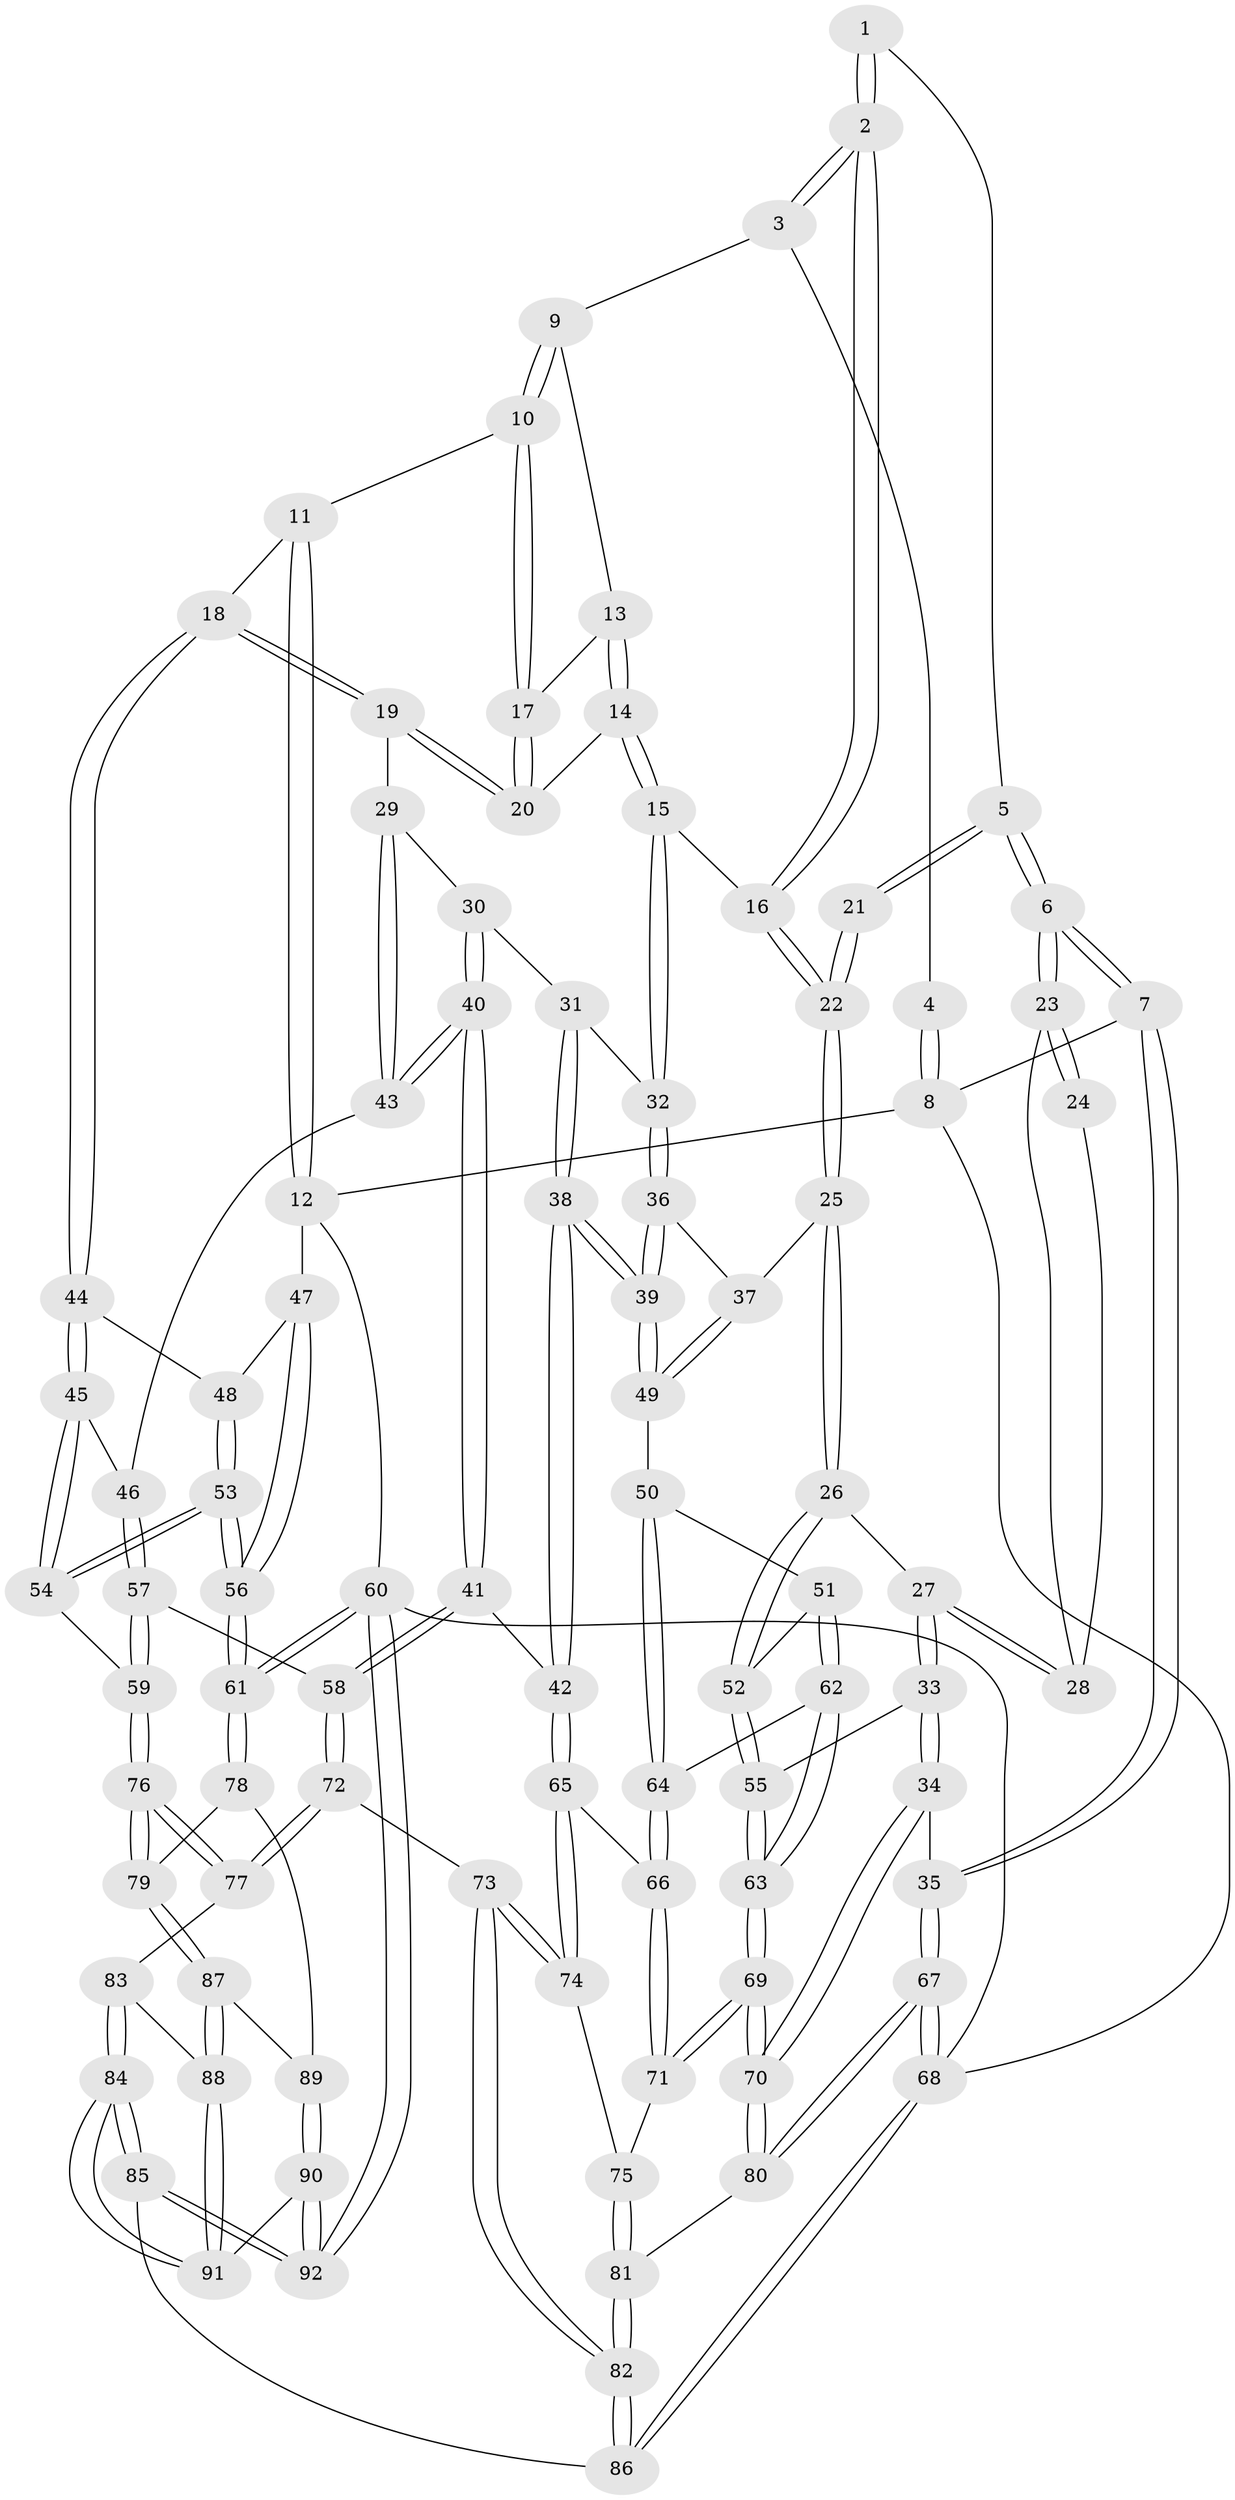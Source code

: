// Generated by graph-tools (version 1.1) at 2025/11/02/27/25 16:11:53]
// undirected, 92 vertices, 227 edges
graph export_dot {
graph [start="1"]
  node [color=gray90,style=filled];
  1 [pos="+0.15161994505074006+0"];
  2 [pos="+0.3335532485551007+0.12849461227531045"];
  3 [pos="+0.4195437538601211+0"];
  4 [pos="+0.0679295161946192+0"];
  5 [pos="+0.16756229076614823+0.0914048466157363"];
  6 [pos="+0+0.08043870723109643"];
  7 [pos="+0+0.03856831494417409"];
  8 [pos="+0+0"];
  9 [pos="+0.5173813387912628+0"];
  10 [pos="+0.8103075106728892+0"];
  11 [pos="+0.8189637904410376+0"];
  12 [pos="+1+0"];
  13 [pos="+0.522487505120133+0.021359915525346586"];
  14 [pos="+0.5043714747525099+0.16099706627324128"];
  15 [pos="+0.43733676325014054+0.19610902581236542"];
  16 [pos="+0.3297995338986297+0.15705341485009475"];
  17 [pos="+0.6226939677433462+0.13255728243407455"];
  18 [pos="+0.7821647859840033+0.22603568847635472"];
  19 [pos="+0.6620312284712906+0.22445607382341187"];
  20 [pos="+0.6129585102157689+0.16690533948305408"];
  21 [pos="+0.2096660536891345+0.14886019383433527"];
  22 [pos="+0.27980445974579576+0.1865259542431082"];
  23 [pos="+0+0.15066964669270894"];
  24 [pos="+0.19569979328756215+0.1522337180536605"];
  25 [pos="+0.2741739139142767+0.20220267951567947"];
  26 [pos="+0.2440681087516242+0.26570502508956884"];
  27 [pos="+0.10262158993407486+0.2857958659331984"];
  28 [pos="+0.062892580530178+0.2253006578885615"];
  29 [pos="+0.6312800761111+0.2753813088005759"];
  30 [pos="+0.5088245111575975+0.28299906723968693"];
  31 [pos="+0.48157425782596985+0.2706862009830186"];
  32 [pos="+0.4524037312816872+0.23613280395178557"];
  33 [pos="+0.025154680593087418+0.41623373654907725"];
  34 [pos="+0+0.4233649019835817"];
  35 [pos="+0+0.4166428047549282"];
  36 [pos="+0.4064869665711968+0.3337341699892649"];
  37 [pos="+0.3815010595913892+0.3355900837518765"];
  38 [pos="+0.46757291001554535+0.45342615662514374"];
  39 [pos="+0.4477134133233115+0.4422660163597475"];
  40 [pos="+0.5738500716895537+0.40021550496643815"];
  41 [pos="+0.49593576618569324+0.47431641191843255"];
  42 [pos="+0.49021580009577603+0.47706429498355446"];
  43 [pos="+0.622957060400559+0.3785745604046802"];
  44 [pos="+0.7969206966596165+0.24035545180535017"];
  45 [pos="+0.7398758952819071+0.3543484138059893"];
  46 [pos="+0.6510860683824149+0.39237612858245735"];
  47 [pos="+1+0"];
  48 [pos="+0.8399218774870024+0.2570031412763962"];
  49 [pos="+0.28903757808404085+0.409718899639666"];
  50 [pos="+0.28646885239717695+0.40972162321927325"];
  51 [pos="+0.2689719745376652+0.4021398873516663"];
  52 [pos="+0.25399197996514694+0.3935884391995075"];
  53 [pos="+1+0.4892199486870332"];
  54 [pos="+0.8289552278394317+0.5254440683100828"];
  55 [pos="+0.13837604498932998+0.4663385233890864"];
  56 [pos="+1+0.5016735581607806"];
  57 [pos="+0.7358546725306712+0.5335739464307524"];
  58 [pos="+0.732235912031793+0.5357746000520276"];
  59 [pos="+0.8226140129485482+0.5279610641032593"];
  60 [pos="+1+1"];
  61 [pos="+1+0.6551536875112425"];
  62 [pos="+0.25984947181428253+0.5587748720017349"];
  63 [pos="+0.16598980124881998+0.6190196769002818"];
  64 [pos="+0.3268082460457219+0.5391288820300896"];
  65 [pos="+0.4782925124167076+0.532816550774164"];
  66 [pos="+0.3574254329896578+0.5589895984476776"];
  67 [pos="+0+0.9775166116955868"];
  68 [pos="+0+1"];
  69 [pos="+0.15819425356553574+0.6735692623453495"];
  70 [pos="+0.14237546531467202+0.7060207392796186"];
  71 [pos="+0.330382996680793+0.6283692337486425"];
  72 [pos="+0.6066410309601106+0.6846681104919752"];
  73 [pos="+0.5358598086543629+0.6720522595963713"];
  74 [pos="+0.5212868570027706+0.6572330296248854"];
  75 [pos="+0.38270809019603913+0.6831098866567986"];
  76 [pos="+0.7722715440708762+0.7594970082326395"];
  77 [pos="+0.6426525943636402+0.7282494141586929"];
  78 [pos="+0.884167844844178+0.7893454427344846"];
  79 [pos="+0.7775531210528231+0.7641605511659806"];
  80 [pos="+0.12234399611364924+0.7644731222947516"];
  81 [pos="+0.2803302771906078+0.8366249256825353"];
  82 [pos="+0.3970927876297676+0.9478846947132936"];
  83 [pos="+0.6376658613709412+0.768038924554983"];
  84 [pos="+0.5120298323415287+1"];
  85 [pos="+0.4873903378793495+1"];
  86 [pos="+0.4635436425167867+1"];
  87 [pos="+0.7402560136212353+0.875430614533288"];
  88 [pos="+0.7176784112114603+0.9062725432707923"];
  89 [pos="+0.8646912510014785+0.890093248550512"];
  90 [pos="+0.8675866322597339+0.9685737093223991"];
  91 [pos="+0.7119778208519298+0.9243468648632952"];
  92 [pos="+1+1"];
  1 -- 2;
  1 -- 2;
  1 -- 5;
  2 -- 3;
  2 -- 3;
  2 -- 16;
  2 -- 16;
  3 -- 4;
  3 -- 9;
  4 -- 8;
  4 -- 8;
  5 -- 6;
  5 -- 6;
  5 -- 21;
  5 -- 21;
  6 -- 7;
  6 -- 7;
  6 -- 23;
  6 -- 23;
  7 -- 8;
  7 -- 35;
  7 -- 35;
  8 -- 12;
  8 -- 68;
  9 -- 10;
  9 -- 10;
  9 -- 13;
  10 -- 11;
  10 -- 17;
  10 -- 17;
  11 -- 12;
  11 -- 12;
  11 -- 18;
  12 -- 47;
  12 -- 60;
  13 -- 14;
  13 -- 14;
  13 -- 17;
  14 -- 15;
  14 -- 15;
  14 -- 20;
  15 -- 16;
  15 -- 32;
  15 -- 32;
  16 -- 22;
  16 -- 22;
  17 -- 20;
  17 -- 20;
  18 -- 19;
  18 -- 19;
  18 -- 44;
  18 -- 44;
  19 -- 20;
  19 -- 20;
  19 -- 29;
  21 -- 22;
  21 -- 22;
  22 -- 25;
  22 -- 25;
  23 -- 24;
  23 -- 24;
  23 -- 28;
  24 -- 28;
  25 -- 26;
  25 -- 26;
  25 -- 37;
  26 -- 27;
  26 -- 52;
  26 -- 52;
  27 -- 28;
  27 -- 28;
  27 -- 33;
  27 -- 33;
  29 -- 30;
  29 -- 43;
  29 -- 43;
  30 -- 31;
  30 -- 40;
  30 -- 40;
  31 -- 32;
  31 -- 38;
  31 -- 38;
  32 -- 36;
  32 -- 36;
  33 -- 34;
  33 -- 34;
  33 -- 55;
  34 -- 35;
  34 -- 70;
  34 -- 70;
  35 -- 67;
  35 -- 67;
  36 -- 37;
  36 -- 39;
  36 -- 39;
  37 -- 49;
  37 -- 49;
  38 -- 39;
  38 -- 39;
  38 -- 42;
  38 -- 42;
  39 -- 49;
  39 -- 49;
  40 -- 41;
  40 -- 41;
  40 -- 43;
  40 -- 43;
  41 -- 42;
  41 -- 58;
  41 -- 58;
  42 -- 65;
  42 -- 65;
  43 -- 46;
  44 -- 45;
  44 -- 45;
  44 -- 48;
  45 -- 46;
  45 -- 54;
  45 -- 54;
  46 -- 57;
  46 -- 57;
  47 -- 48;
  47 -- 56;
  47 -- 56;
  48 -- 53;
  48 -- 53;
  49 -- 50;
  50 -- 51;
  50 -- 64;
  50 -- 64;
  51 -- 52;
  51 -- 62;
  51 -- 62;
  52 -- 55;
  52 -- 55;
  53 -- 54;
  53 -- 54;
  53 -- 56;
  53 -- 56;
  54 -- 59;
  55 -- 63;
  55 -- 63;
  56 -- 61;
  56 -- 61;
  57 -- 58;
  57 -- 59;
  57 -- 59;
  58 -- 72;
  58 -- 72;
  59 -- 76;
  59 -- 76;
  60 -- 61;
  60 -- 61;
  60 -- 92;
  60 -- 92;
  60 -- 68;
  61 -- 78;
  61 -- 78;
  62 -- 63;
  62 -- 63;
  62 -- 64;
  63 -- 69;
  63 -- 69;
  64 -- 66;
  64 -- 66;
  65 -- 66;
  65 -- 74;
  65 -- 74;
  66 -- 71;
  66 -- 71;
  67 -- 68;
  67 -- 68;
  67 -- 80;
  67 -- 80;
  68 -- 86;
  68 -- 86;
  69 -- 70;
  69 -- 70;
  69 -- 71;
  69 -- 71;
  70 -- 80;
  70 -- 80;
  71 -- 75;
  72 -- 73;
  72 -- 77;
  72 -- 77;
  73 -- 74;
  73 -- 74;
  73 -- 82;
  73 -- 82;
  74 -- 75;
  75 -- 81;
  75 -- 81;
  76 -- 77;
  76 -- 77;
  76 -- 79;
  76 -- 79;
  77 -- 83;
  78 -- 79;
  78 -- 89;
  79 -- 87;
  79 -- 87;
  80 -- 81;
  81 -- 82;
  81 -- 82;
  82 -- 86;
  82 -- 86;
  83 -- 84;
  83 -- 84;
  83 -- 88;
  84 -- 85;
  84 -- 85;
  84 -- 91;
  84 -- 91;
  85 -- 86;
  85 -- 92;
  85 -- 92;
  87 -- 88;
  87 -- 88;
  87 -- 89;
  88 -- 91;
  88 -- 91;
  89 -- 90;
  89 -- 90;
  90 -- 91;
  90 -- 92;
  90 -- 92;
}
